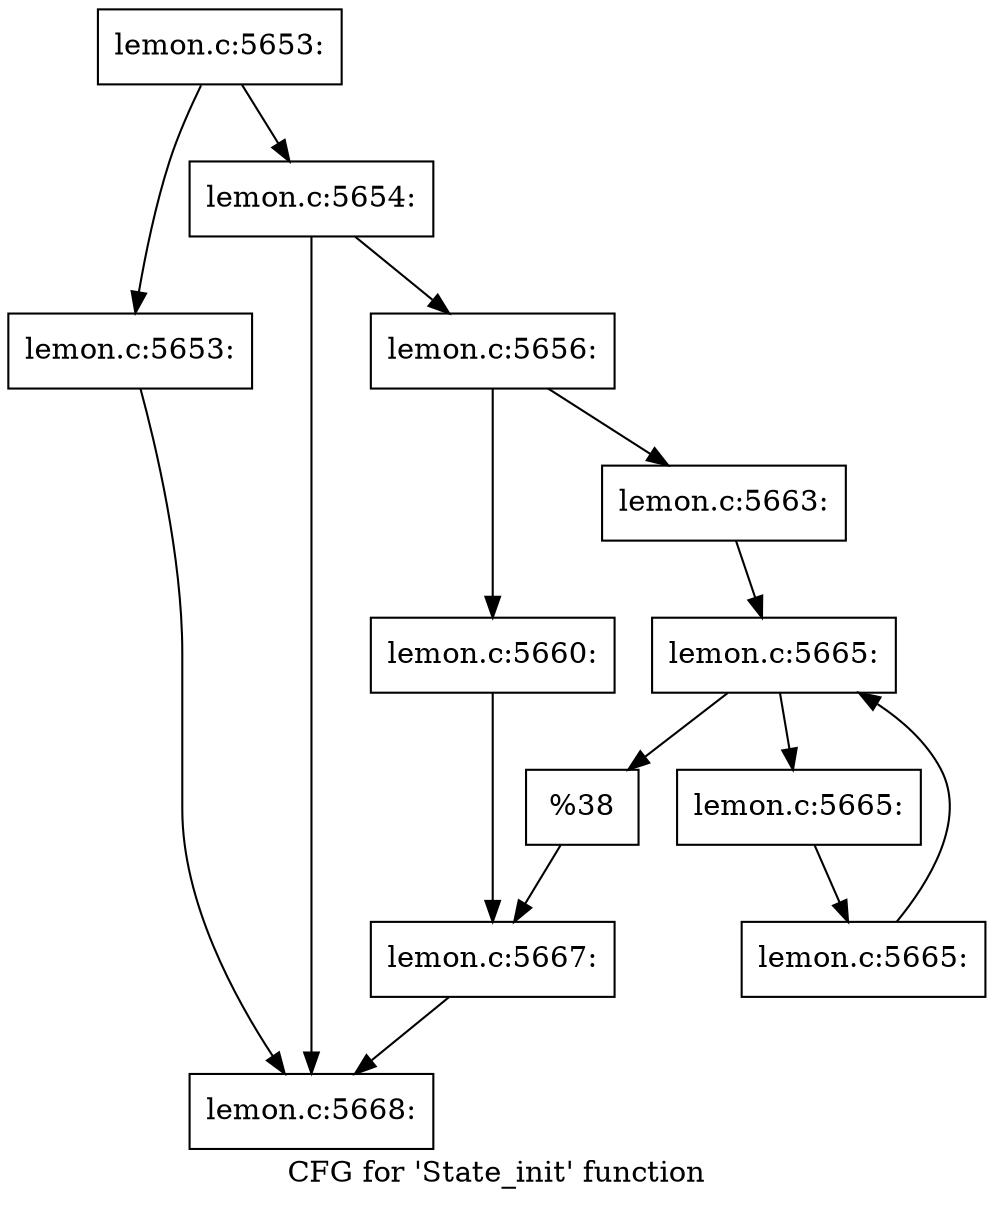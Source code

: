 digraph "CFG for 'State_init' function" {
	label="CFG for 'State_init' function";

	Node0x5625656cdd00 [shape=record,label="{lemon.c:5653:}"];
	Node0x5625656cdd00 -> Node0x5625656d0350;
	Node0x5625656cdd00 -> Node0x5625656d03a0;
	Node0x5625656d0350 [shape=record,label="{lemon.c:5653:}"];
	Node0x5625656d0350 -> Node0x5625656d04a0;
	Node0x5625656d03a0 [shape=record,label="{lemon.c:5654:}"];
	Node0x5625656d03a0 -> Node0x5625656d0420;
	Node0x5625656d03a0 -> Node0x5625656d04a0;
	Node0x5625656d0420 [shape=record,label="{lemon.c:5656:}"];
	Node0x5625656d0420 -> Node0x5625656d2090;
	Node0x5625656d0420 -> Node0x5625656d2130;
	Node0x5625656d2090 [shape=record,label="{lemon.c:5660:}"];
	Node0x5625656d2090 -> Node0x5625656d20e0;
	Node0x5625656d2130 [shape=record,label="{lemon.c:5663:}"];
	Node0x5625656d2130 -> Node0x5625656d3a60;
	Node0x5625656d3a60 [shape=record,label="{lemon.c:5665:}"];
	Node0x5625656d3a60 -> Node0x5625656d3c80;
	Node0x5625656d3a60 -> Node0x5625656d38b0;
	Node0x5625656d3c80 [shape=record,label="{lemon.c:5665:}"];
	Node0x5625656d3c80 -> Node0x5625656d3bf0;
	Node0x5625656d3bf0 [shape=record,label="{lemon.c:5665:}"];
	Node0x5625656d3bf0 -> Node0x5625656d3a60;
	Node0x5625656d38b0 [shape=record,label="{%38}"];
	Node0x5625656d38b0 -> Node0x5625656d20e0;
	Node0x5625656d20e0 [shape=record,label="{lemon.c:5667:}"];
	Node0x5625656d20e0 -> Node0x5625656d04a0;
	Node0x5625656d04a0 [shape=record,label="{lemon.c:5668:}"];
}
